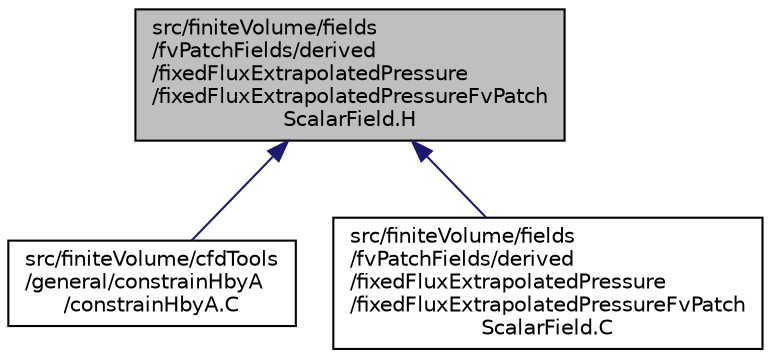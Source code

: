 digraph "src/finiteVolume/fields/fvPatchFields/derived/fixedFluxExtrapolatedPressure/fixedFluxExtrapolatedPressureFvPatchScalarField.H"
{
  bgcolor="transparent";
  edge [fontname="Helvetica",fontsize="10",labelfontname="Helvetica",labelfontsize="10"];
  node [fontname="Helvetica",fontsize="10",shape=record];
  Node1 [label="src/finiteVolume/fields\l/fvPatchFields/derived\l/fixedFluxExtrapolatedPressure\l/fixedFluxExtrapolatedPressureFvPatch\lScalarField.H",height=0.2,width=0.4,color="black", fillcolor="grey75", style="filled", fontcolor="black"];
  Node1 -> Node2 [dir="back",color="midnightblue",fontsize="10",style="solid",fontname="Helvetica"];
  Node2 [label="src/finiteVolume/cfdTools\l/general/constrainHbyA\l/constrainHbyA.C",height=0.2,width=0.4,color="black",URL="$a05195.html"];
  Node1 -> Node3 [dir="back",color="midnightblue",fontsize="10",style="solid",fontname="Helvetica"];
  Node3 [label="src/finiteVolume/fields\l/fvPatchFields/derived\l/fixedFluxExtrapolatedPressure\l/fixedFluxExtrapolatedPressureFvPatch\lScalarField.C",height=0.2,width=0.4,color="black",URL="$a05471.html"];
}

